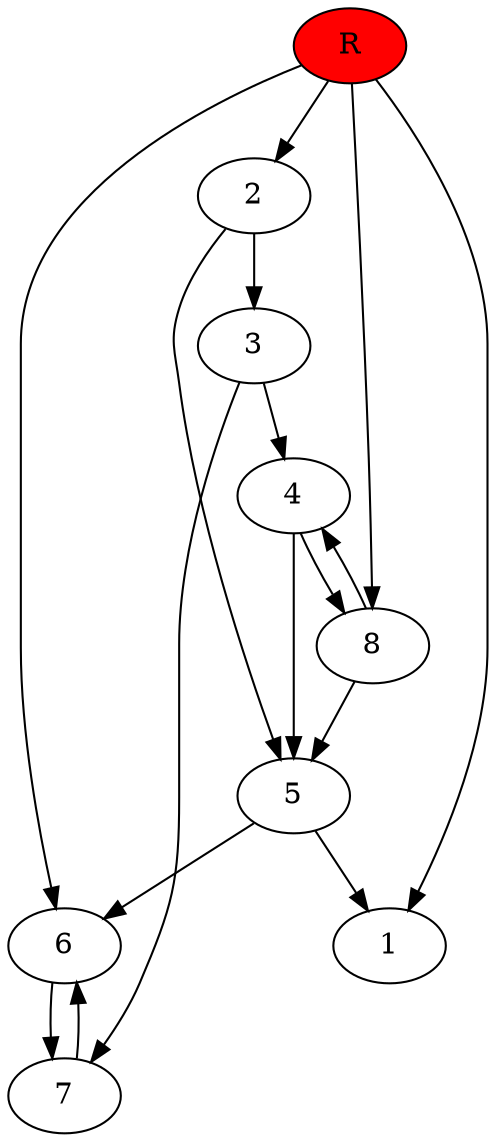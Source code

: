 digraph prb13031 {
	1
	2
	3
	4
	5
	6
	7
	8
	R [fillcolor="#ff0000" style=filled]
	2 -> 3
	2 -> 5
	3 -> 4
	3 -> 7
	4 -> 5
	4 -> 8
	5 -> 1
	5 -> 6
	6 -> 7
	7 -> 6
	8 -> 4
	8 -> 5
	R -> 1
	R -> 2
	R -> 6
	R -> 8
}
